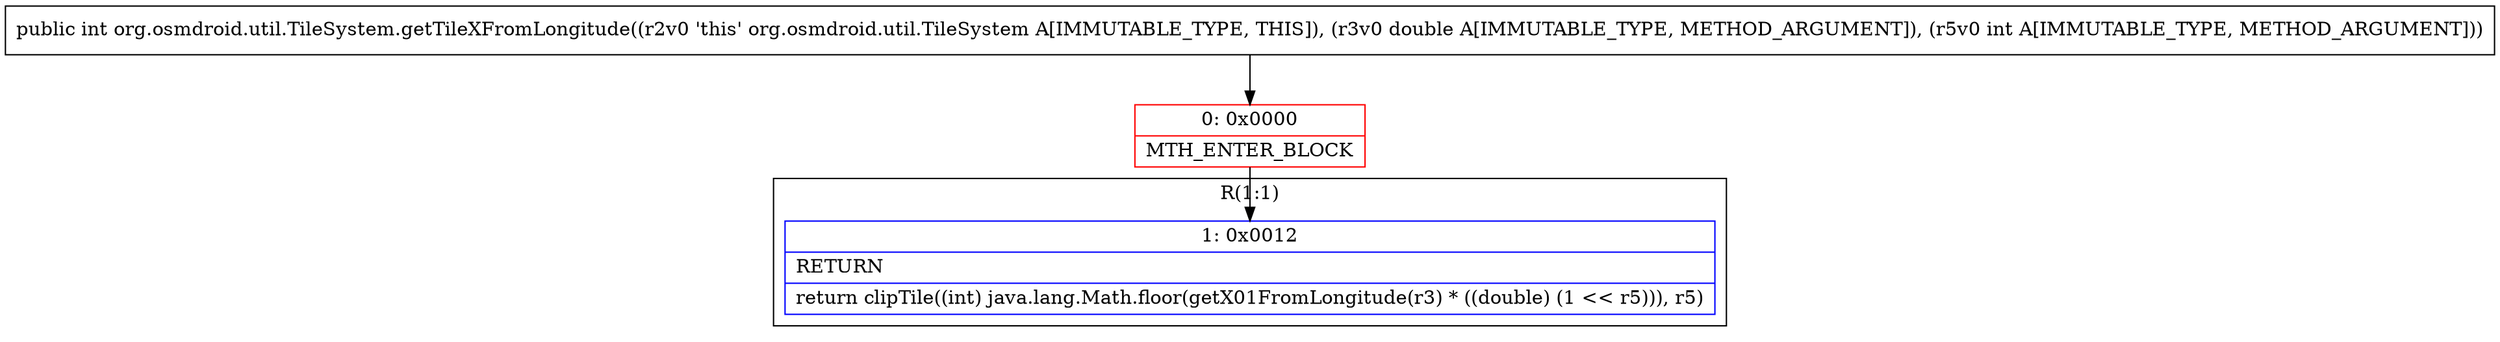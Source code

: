 digraph "CFG fororg.osmdroid.util.TileSystem.getTileXFromLongitude(DI)I" {
subgraph cluster_Region_1867641466 {
label = "R(1:1)";
node [shape=record,color=blue];
Node_1 [shape=record,label="{1\:\ 0x0012|RETURN\l|return clipTile((int) java.lang.Math.floor(getX01FromLongitude(r3) * ((double) (1 \<\< r5))), r5)\l}"];
}
Node_0 [shape=record,color=red,label="{0\:\ 0x0000|MTH_ENTER_BLOCK\l}"];
MethodNode[shape=record,label="{public int org.osmdroid.util.TileSystem.getTileXFromLongitude((r2v0 'this' org.osmdroid.util.TileSystem A[IMMUTABLE_TYPE, THIS]), (r3v0 double A[IMMUTABLE_TYPE, METHOD_ARGUMENT]), (r5v0 int A[IMMUTABLE_TYPE, METHOD_ARGUMENT])) }"];
MethodNode -> Node_0;
Node_0 -> Node_1;
}

